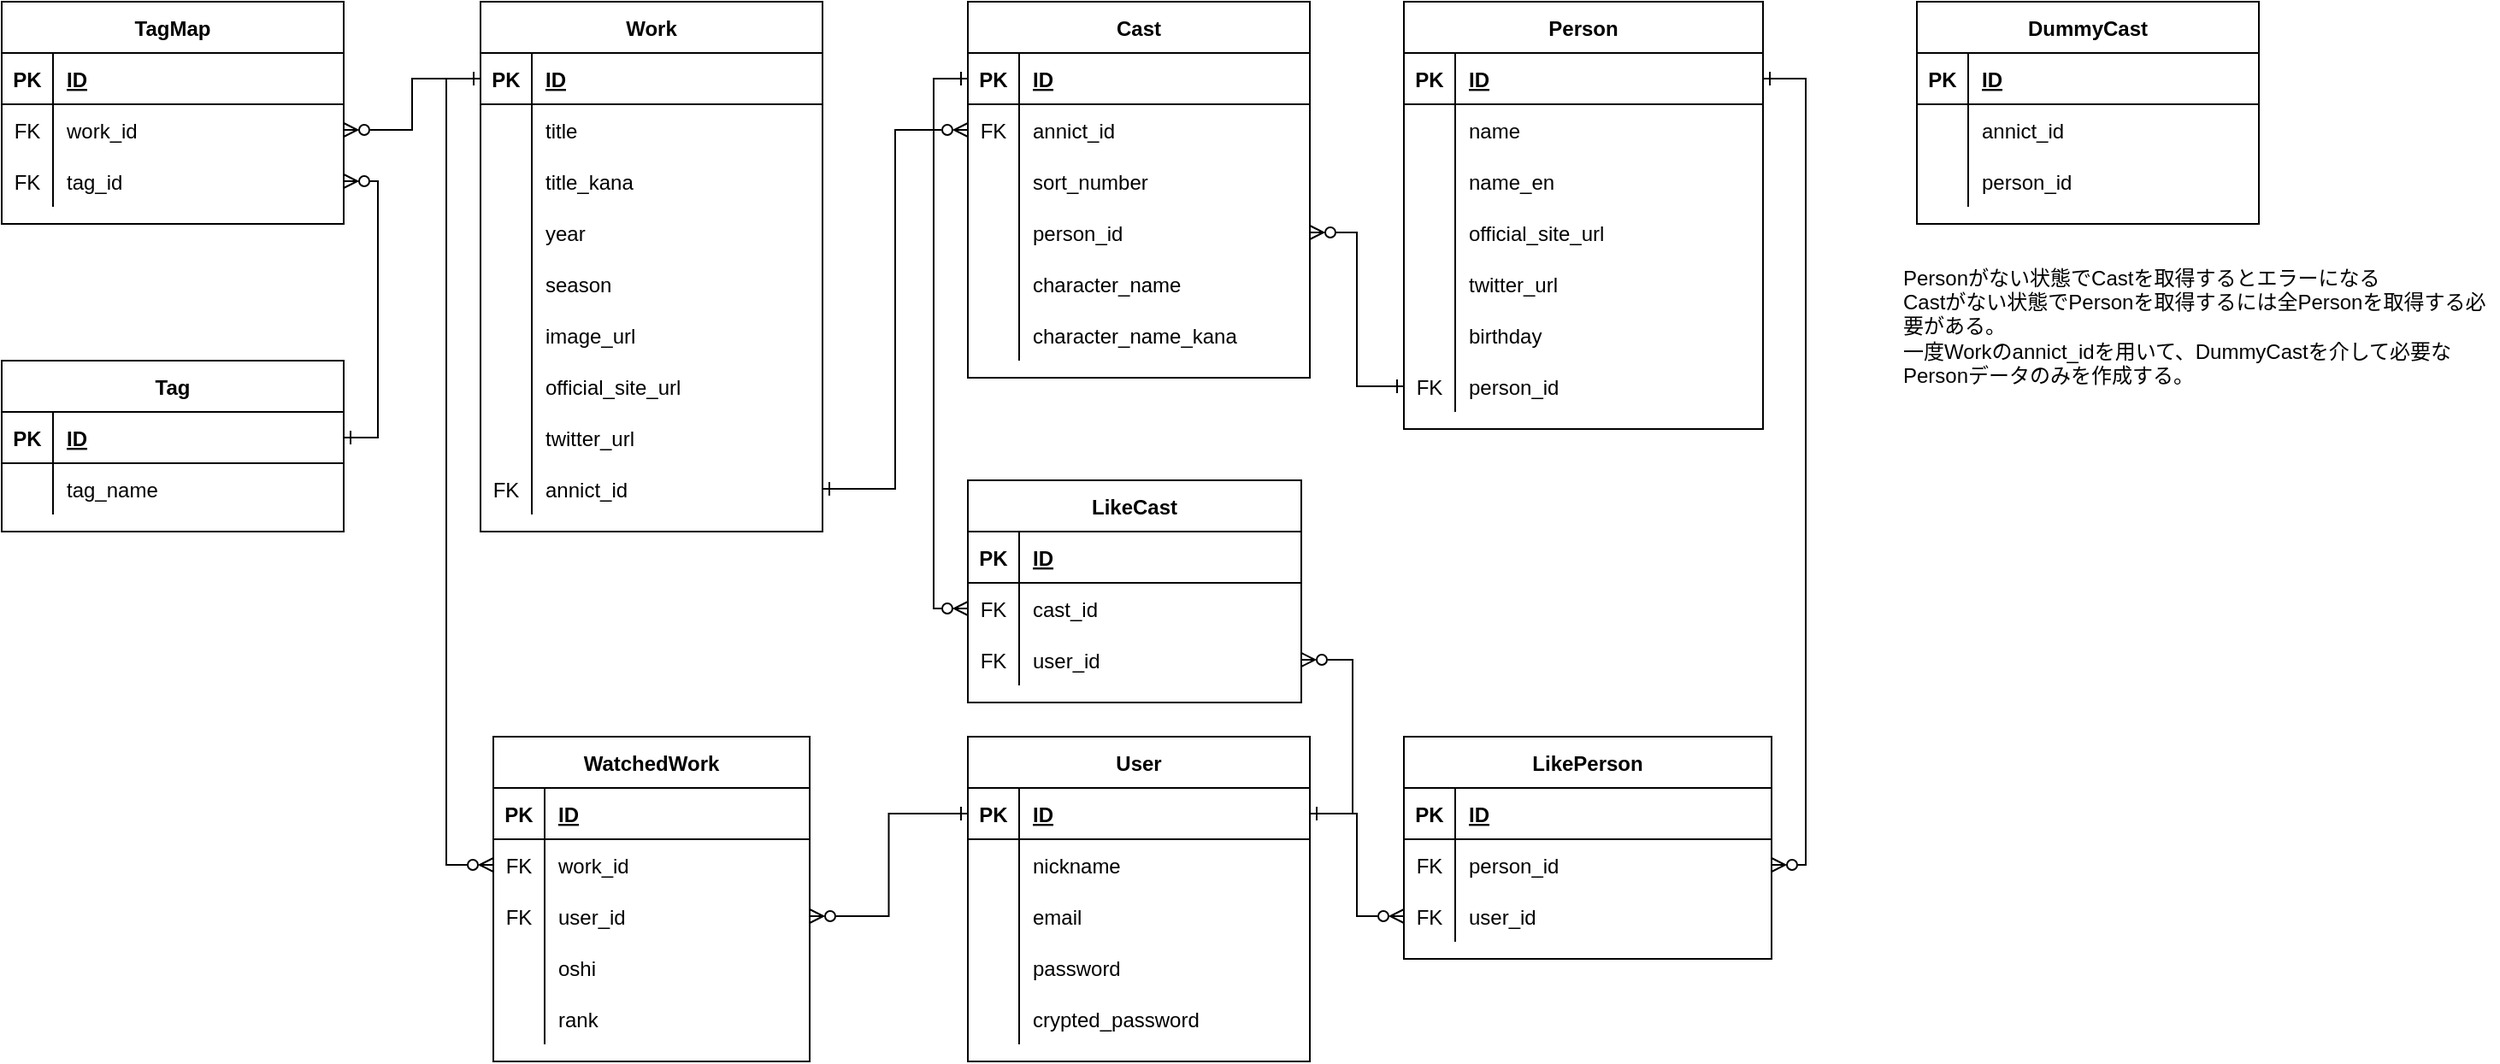 <mxfile version="23.1.2" type="github">
  <diagram id="R2lEEEUBdFMjLlhIrx00" name="Page-1">
    <mxGraphModel dx="2242" dy="655" grid="1" gridSize="10" guides="1" tooltips="1" connect="1" arrows="1" fold="1" page="1" pageScale="1" pageWidth="850" pageHeight="1100" math="0" shadow="0" extFonts="Permanent Marker^https://fonts.googleapis.com/css?family=Permanent+Marker">
      <root>
        <mxCell id="0" />
        <mxCell id="1" parent="0" />
        <mxCell id="C-vyLk0tnHw3VtMMgP7b-23" value="User" style="shape=table;startSize=30;container=1;collapsible=1;childLayout=tableLayout;fixedRows=1;rowLines=0;fontStyle=1;align=center;resizeLast=1;" parent="1" vertex="1">
          <mxGeometry x="325" y="470" width="200" height="190" as="geometry" />
        </mxCell>
        <mxCell id="C-vyLk0tnHw3VtMMgP7b-24" value="" style="shape=partialRectangle;collapsible=0;dropTarget=0;pointerEvents=0;fillColor=none;points=[[0,0.5],[1,0.5]];portConstraint=eastwest;top=0;left=0;right=0;bottom=1;" parent="C-vyLk0tnHw3VtMMgP7b-23" vertex="1">
          <mxGeometry y="30" width="200" height="30" as="geometry" />
        </mxCell>
        <mxCell id="C-vyLk0tnHw3VtMMgP7b-25" value="PK" style="shape=partialRectangle;overflow=hidden;connectable=0;fillColor=none;top=0;left=0;bottom=0;right=0;fontStyle=1;" parent="C-vyLk0tnHw3VtMMgP7b-24" vertex="1">
          <mxGeometry width="30" height="30" as="geometry">
            <mxRectangle width="30" height="30" as="alternateBounds" />
          </mxGeometry>
        </mxCell>
        <mxCell id="C-vyLk0tnHw3VtMMgP7b-26" value="ID" style="shape=partialRectangle;overflow=hidden;connectable=0;fillColor=none;top=0;left=0;bottom=0;right=0;align=left;spacingLeft=6;fontStyle=5;" parent="C-vyLk0tnHw3VtMMgP7b-24" vertex="1">
          <mxGeometry x="30" width="170" height="30" as="geometry">
            <mxRectangle width="170" height="30" as="alternateBounds" />
          </mxGeometry>
        </mxCell>
        <mxCell id="C-vyLk0tnHw3VtMMgP7b-27" value="" style="shape=partialRectangle;collapsible=0;dropTarget=0;pointerEvents=0;fillColor=none;points=[[0,0.5],[1,0.5]];portConstraint=eastwest;top=0;left=0;right=0;bottom=0;" parent="C-vyLk0tnHw3VtMMgP7b-23" vertex="1">
          <mxGeometry y="60" width="200" height="30" as="geometry" />
        </mxCell>
        <mxCell id="C-vyLk0tnHw3VtMMgP7b-28" value="" style="shape=partialRectangle;overflow=hidden;connectable=0;fillColor=none;top=0;left=0;bottom=0;right=0;" parent="C-vyLk0tnHw3VtMMgP7b-27" vertex="1">
          <mxGeometry width="30" height="30" as="geometry">
            <mxRectangle width="30" height="30" as="alternateBounds" />
          </mxGeometry>
        </mxCell>
        <mxCell id="C-vyLk0tnHw3VtMMgP7b-29" value="nickname" style="shape=partialRectangle;overflow=hidden;connectable=0;fillColor=none;top=0;left=0;bottom=0;right=0;align=left;spacingLeft=6;" parent="C-vyLk0tnHw3VtMMgP7b-27" vertex="1">
          <mxGeometry x="30" width="170" height="30" as="geometry">
            <mxRectangle width="170" height="30" as="alternateBounds" />
          </mxGeometry>
        </mxCell>
        <mxCell id="8fDWmsRJ0lK7_ujrBO3i-4" style="shape=partialRectangle;collapsible=0;dropTarget=0;pointerEvents=0;fillColor=none;points=[[0,0.5],[1,0.5]];portConstraint=eastwest;top=0;left=0;right=0;bottom=0;" parent="C-vyLk0tnHw3VtMMgP7b-23" vertex="1">
          <mxGeometry y="90" width="200" height="30" as="geometry" />
        </mxCell>
        <mxCell id="8fDWmsRJ0lK7_ujrBO3i-5" style="shape=partialRectangle;overflow=hidden;connectable=0;fillColor=none;top=0;left=0;bottom=0;right=0;" parent="8fDWmsRJ0lK7_ujrBO3i-4" vertex="1">
          <mxGeometry width="30" height="30" as="geometry">
            <mxRectangle width="30" height="30" as="alternateBounds" />
          </mxGeometry>
        </mxCell>
        <mxCell id="8fDWmsRJ0lK7_ujrBO3i-6" value="email" style="shape=partialRectangle;overflow=hidden;connectable=0;fillColor=none;top=0;left=0;bottom=0;right=0;align=left;spacingLeft=6;" parent="8fDWmsRJ0lK7_ujrBO3i-4" vertex="1">
          <mxGeometry x="30" width="170" height="30" as="geometry">
            <mxRectangle width="170" height="30" as="alternateBounds" />
          </mxGeometry>
        </mxCell>
        <mxCell id="8fDWmsRJ0lK7_ujrBO3i-1" style="shape=partialRectangle;collapsible=0;dropTarget=0;pointerEvents=0;fillColor=none;points=[[0,0.5],[1,0.5]];portConstraint=eastwest;top=0;left=0;right=0;bottom=0;" parent="C-vyLk0tnHw3VtMMgP7b-23" vertex="1">
          <mxGeometry y="120" width="200" height="30" as="geometry" />
        </mxCell>
        <mxCell id="8fDWmsRJ0lK7_ujrBO3i-2" style="shape=partialRectangle;overflow=hidden;connectable=0;fillColor=none;top=0;left=0;bottom=0;right=0;" parent="8fDWmsRJ0lK7_ujrBO3i-1" vertex="1">
          <mxGeometry width="30" height="30" as="geometry">
            <mxRectangle width="30" height="30" as="alternateBounds" />
          </mxGeometry>
        </mxCell>
        <mxCell id="8fDWmsRJ0lK7_ujrBO3i-3" value="password" style="shape=partialRectangle;overflow=hidden;connectable=0;fillColor=none;top=0;left=0;bottom=0;right=0;align=left;spacingLeft=6;" parent="8fDWmsRJ0lK7_ujrBO3i-1" vertex="1">
          <mxGeometry x="30" width="170" height="30" as="geometry">
            <mxRectangle width="170" height="30" as="alternateBounds" />
          </mxGeometry>
        </mxCell>
        <mxCell id="8fDWmsRJ0lK7_ujrBO3i-7" style="shape=partialRectangle;collapsible=0;dropTarget=0;pointerEvents=0;fillColor=none;points=[[0,0.5],[1,0.5]];portConstraint=eastwest;top=0;left=0;right=0;bottom=0;" parent="C-vyLk0tnHw3VtMMgP7b-23" vertex="1">
          <mxGeometry y="150" width="200" height="30" as="geometry" />
        </mxCell>
        <mxCell id="8fDWmsRJ0lK7_ujrBO3i-8" style="shape=partialRectangle;overflow=hidden;connectable=0;fillColor=none;top=0;left=0;bottom=0;right=0;" parent="8fDWmsRJ0lK7_ujrBO3i-7" vertex="1">
          <mxGeometry width="30" height="30" as="geometry">
            <mxRectangle width="30" height="30" as="alternateBounds" />
          </mxGeometry>
        </mxCell>
        <mxCell id="8fDWmsRJ0lK7_ujrBO3i-9" value="crypted_password" style="shape=partialRectangle;overflow=hidden;connectable=0;fillColor=none;top=0;left=0;bottom=0;right=0;align=left;spacingLeft=6;" parent="8fDWmsRJ0lK7_ujrBO3i-7" vertex="1">
          <mxGeometry x="30" width="170" height="30" as="geometry">
            <mxRectangle width="170" height="30" as="alternateBounds" />
          </mxGeometry>
        </mxCell>
        <mxCell id="8fDWmsRJ0lK7_ujrBO3i-10" value="Work" style="shape=table;startSize=30;container=1;collapsible=1;childLayout=tableLayout;fixedRows=1;rowLines=0;fontStyle=1;align=center;resizeLast=1;" parent="1" vertex="1">
          <mxGeometry x="40" y="40" width="200" height="310" as="geometry" />
        </mxCell>
        <mxCell id="8fDWmsRJ0lK7_ujrBO3i-11" value="" style="shape=partialRectangle;collapsible=0;dropTarget=0;pointerEvents=0;fillColor=none;points=[[0,0.5],[1,0.5]];portConstraint=eastwest;top=0;left=0;right=0;bottom=1;" parent="8fDWmsRJ0lK7_ujrBO3i-10" vertex="1">
          <mxGeometry y="30" width="200" height="30" as="geometry" />
        </mxCell>
        <mxCell id="8fDWmsRJ0lK7_ujrBO3i-12" value="PK" style="shape=partialRectangle;overflow=hidden;connectable=0;fillColor=none;top=0;left=0;bottom=0;right=0;fontStyle=1;" parent="8fDWmsRJ0lK7_ujrBO3i-11" vertex="1">
          <mxGeometry width="30" height="30" as="geometry">
            <mxRectangle width="30" height="30" as="alternateBounds" />
          </mxGeometry>
        </mxCell>
        <mxCell id="8fDWmsRJ0lK7_ujrBO3i-13" value="ID" style="shape=partialRectangle;overflow=hidden;connectable=0;fillColor=none;top=0;left=0;bottom=0;right=0;align=left;spacingLeft=6;fontStyle=5;" parent="8fDWmsRJ0lK7_ujrBO3i-11" vertex="1">
          <mxGeometry x="30" width="170" height="30" as="geometry">
            <mxRectangle width="170" height="30" as="alternateBounds" />
          </mxGeometry>
        </mxCell>
        <mxCell id="8fDWmsRJ0lK7_ujrBO3i-14" value="" style="shape=partialRectangle;collapsible=0;dropTarget=0;pointerEvents=0;fillColor=none;points=[[0,0.5],[1,0.5]];portConstraint=eastwest;top=0;left=0;right=0;bottom=0;" parent="8fDWmsRJ0lK7_ujrBO3i-10" vertex="1">
          <mxGeometry y="60" width="200" height="30" as="geometry" />
        </mxCell>
        <mxCell id="8fDWmsRJ0lK7_ujrBO3i-15" value="" style="shape=partialRectangle;overflow=hidden;connectable=0;fillColor=none;top=0;left=0;bottom=0;right=0;" parent="8fDWmsRJ0lK7_ujrBO3i-14" vertex="1">
          <mxGeometry width="30" height="30" as="geometry">
            <mxRectangle width="30" height="30" as="alternateBounds" />
          </mxGeometry>
        </mxCell>
        <mxCell id="8fDWmsRJ0lK7_ujrBO3i-16" value="title" style="shape=partialRectangle;overflow=hidden;connectable=0;fillColor=none;top=0;left=0;bottom=0;right=0;align=left;spacingLeft=6;" parent="8fDWmsRJ0lK7_ujrBO3i-14" vertex="1">
          <mxGeometry x="30" width="170" height="30" as="geometry">
            <mxRectangle width="170" height="30" as="alternateBounds" />
          </mxGeometry>
        </mxCell>
        <mxCell id="8fDWmsRJ0lK7_ujrBO3i-17" style="shape=partialRectangle;collapsible=0;dropTarget=0;pointerEvents=0;fillColor=none;points=[[0,0.5],[1,0.5]];portConstraint=eastwest;top=0;left=0;right=0;bottom=0;" parent="8fDWmsRJ0lK7_ujrBO3i-10" vertex="1">
          <mxGeometry y="90" width="200" height="30" as="geometry" />
        </mxCell>
        <mxCell id="8fDWmsRJ0lK7_ujrBO3i-18" style="shape=partialRectangle;overflow=hidden;connectable=0;fillColor=none;top=0;left=0;bottom=0;right=0;" parent="8fDWmsRJ0lK7_ujrBO3i-17" vertex="1">
          <mxGeometry width="30" height="30" as="geometry">
            <mxRectangle width="30" height="30" as="alternateBounds" />
          </mxGeometry>
        </mxCell>
        <mxCell id="8fDWmsRJ0lK7_ujrBO3i-19" value="title_kana" style="shape=partialRectangle;overflow=hidden;connectable=0;fillColor=none;top=0;left=0;bottom=0;right=0;align=left;spacingLeft=6;" parent="8fDWmsRJ0lK7_ujrBO3i-17" vertex="1">
          <mxGeometry x="30" width="170" height="30" as="geometry">
            <mxRectangle width="170" height="30" as="alternateBounds" />
          </mxGeometry>
        </mxCell>
        <mxCell id="8fDWmsRJ0lK7_ujrBO3i-20" style="shape=partialRectangle;collapsible=0;dropTarget=0;pointerEvents=0;fillColor=none;points=[[0,0.5],[1,0.5]];portConstraint=eastwest;top=0;left=0;right=0;bottom=0;" parent="8fDWmsRJ0lK7_ujrBO3i-10" vertex="1">
          <mxGeometry y="120" width="200" height="30" as="geometry" />
        </mxCell>
        <mxCell id="8fDWmsRJ0lK7_ujrBO3i-21" style="shape=partialRectangle;overflow=hidden;connectable=0;fillColor=none;top=0;left=0;bottom=0;right=0;" parent="8fDWmsRJ0lK7_ujrBO3i-20" vertex="1">
          <mxGeometry width="30" height="30" as="geometry">
            <mxRectangle width="30" height="30" as="alternateBounds" />
          </mxGeometry>
        </mxCell>
        <mxCell id="8fDWmsRJ0lK7_ujrBO3i-22" value="year" style="shape=partialRectangle;overflow=hidden;connectable=0;fillColor=none;top=0;left=0;bottom=0;right=0;align=left;spacingLeft=6;" parent="8fDWmsRJ0lK7_ujrBO3i-20" vertex="1">
          <mxGeometry x="30" width="170" height="30" as="geometry">
            <mxRectangle width="170" height="30" as="alternateBounds" />
          </mxGeometry>
        </mxCell>
        <mxCell id="8fDWmsRJ0lK7_ujrBO3i-23" style="shape=partialRectangle;collapsible=0;dropTarget=0;pointerEvents=0;fillColor=none;points=[[0,0.5],[1,0.5]];portConstraint=eastwest;top=0;left=0;right=0;bottom=0;" parent="8fDWmsRJ0lK7_ujrBO3i-10" vertex="1">
          <mxGeometry y="150" width="200" height="30" as="geometry" />
        </mxCell>
        <mxCell id="8fDWmsRJ0lK7_ujrBO3i-24" style="shape=partialRectangle;overflow=hidden;connectable=0;fillColor=none;top=0;left=0;bottom=0;right=0;" parent="8fDWmsRJ0lK7_ujrBO3i-23" vertex="1">
          <mxGeometry width="30" height="30" as="geometry">
            <mxRectangle width="30" height="30" as="alternateBounds" />
          </mxGeometry>
        </mxCell>
        <mxCell id="8fDWmsRJ0lK7_ujrBO3i-25" value="season" style="shape=partialRectangle;overflow=hidden;connectable=0;fillColor=none;top=0;left=0;bottom=0;right=0;align=left;spacingLeft=6;" parent="8fDWmsRJ0lK7_ujrBO3i-23" vertex="1">
          <mxGeometry x="30" width="170" height="30" as="geometry">
            <mxRectangle width="170" height="30" as="alternateBounds" />
          </mxGeometry>
        </mxCell>
        <mxCell id="8fDWmsRJ0lK7_ujrBO3i-32" style="shape=partialRectangle;collapsible=0;dropTarget=0;pointerEvents=0;fillColor=none;points=[[0,0.5],[1,0.5]];portConstraint=eastwest;top=0;left=0;right=0;bottom=0;" parent="8fDWmsRJ0lK7_ujrBO3i-10" vertex="1">
          <mxGeometry y="180" width="200" height="30" as="geometry" />
        </mxCell>
        <mxCell id="8fDWmsRJ0lK7_ujrBO3i-33" style="shape=partialRectangle;overflow=hidden;connectable=0;fillColor=none;top=0;left=0;bottom=0;right=0;" parent="8fDWmsRJ0lK7_ujrBO3i-32" vertex="1">
          <mxGeometry width="30" height="30" as="geometry">
            <mxRectangle width="30" height="30" as="alternateBounds" />
          </mxGeometry>
        </mxCell>
        <mxCell id="8fDWmsRJ0lK7_ujrBO3i-34" value="image_url" style="shape=partialRectangle;overflow=hidden;connectable=0;fillColor=none;top=0;left=0;bottom=0;right=0;align=left;spacingLeft=6;" parent="8fDWmsRJ0lK7_ujrBO3i-32" vertex="1">
          <mxGeometry x="30" width="170" height="30" as="geometry">
            <mxRectangle width="170" height="30" as="alternateBounds" />
          </mxGeometry>
        </mxCell>
        <mxCell id="8fDWmsRJ0lK7_ujrBO3i-29" style="shape=partialRectangle;collapsible=0;dropTarget=0;pointerEvents=0;fillColor=none;points=[[0,0.5],[1,0.5]];portConstraint=eastwest;top=0;left=0;right=0;bottom=0;" parent="8fDWmsRJ0lK7_ujrBO3i-10" vertex="1">
          <mxGeometry y="210" width="200" height="30" as="geometry" />
        </mxCell>
        <mxCell id="8fDWmsRJ0lK7_ujrBO3i-30" style="shape=partialRectangle;overflow=hidden;connectable=0;fillColor=none;top=0;left=0;bottom=0;right=0;" parent="8fDWmsRJ0lK7_ujrBO3i-29" vertex="1">
          <mxGeometry width="30" height="30" as="geometry">
            <mxRectangle width="30" height="30" as="alternateBounds" />
          </mxGeometry>
        </mxCell>
        <mxCell id="8fDWmsRJ0lK7_ujrBO3i-31" value="official_site_url" style="shape=partialRectangle;overflow=hidden;connectable=0;fillColor=none;top=0;left=0;bottom=0;right=0;align=left;spacingLeft=6;" parent="8fDWmsRJ0lK7_ujrBO3i-29" vertex="1">
          <mxGeometry x="30" width="170" height="30" as="geometry">
            <mxRectangle width="170" height="30" as="alternateBounds" />
          </mxGeometry>
        </mxCell>
        <mxCell id="8fDWmsRJ0lK7_ujrBO3i-41" style="shape=partialRectangle;collapsible=0;dropTarget=0;pointerEvents=0;fillColor=none;points=[[0,0.5],[1,0.5]];portConstraint=eastwest;top=0;left=0;right=0;bottom=0;" parent="8fDWmsRJ0lK7_ujrBO3i-10" vertex="1">
          <mxGeometry y="240" width="200" height="30" as="geometry" />
        </mxCell>
        <mxCell id="8fDWmsRJ0lK7_ujrBO3i-42" style="shape=partialRectangle;overflow=hidden;connectable=0;fillColor=none;top=0;left=0;bottom=0;right=0;" parent="8fDWmsRJ0lK7_ujrBO3i-41" vertex="1">
          <mxGeometry width="30" height="30" as="geometry">
            <mxRectangle width="30" height="30" as="alternateBounds" />
          </mxGeometry>
        </mxCell>
        <mxCell id="8fDWmsRJ0lK7_ujrBO3i-43" value="twitter_url" style="shape=partialRectangle;overflow=hidden;connectable=0;fillColor=none;top=0;left=0;bottom=0;right=0;align=left;spacingLeft=6;" parent="8fDWmsRJ0lK7_ujrBO3i-41" vertex="1">
          <mxGeometry x="30" width="170" height="30" as="geometry">
            <mxRectangle width="170" height="30" as="alternateBounds" />
          </mxGeometry>
        </mxCell>
        <mxCell id="8fDWmsRJ0lK7_ujrBO3i-38" style="shape=partialRectangle;collapsible=0;dropTarget=0;pointerEvents=0;fillColor=none;points=[[0,0.5],[1,0.5]];portConstraint=eastwest;top=0;left=0;right=0;bottom=0;" parent="8fDWmsRJ0lK7_ujrBO3i-10" vertex="1">
          <mxGeometry y="270" width="200" height="30" as="geometry" />
        </mxCell>
        <mxCell id="8fDWmsRJ0lK7_ujrBO3i-39" value="FK" style="shape=partialRectangle;overflow=hidden;connectable=0;fillColor=none;top=0;left=0;bottom=0;right=0;" parent="8fDWmsRJ0lK7_ujrBO3i-38" vertex="1">
          <mxGeometry width="30" height="30" as="geometry">
            <mxRectangle width="30" height="30" as="alternateBounds" />
          </mxGeometry>
        </mxCell>
        <mxCell id="8fDWmsRJ0lK7_ujrBO3i-40" value="annict_id" style="shape=partialRectangle;overflow=hidden;connectable=0;fillColor=none;top=0;left=0;bottom=0;right=0;align=left;spacingLeft=6;" parent="8fDWmsRJ0lK7_ujrBO3i-38" vertex="1">
          <mxGeometry x="30" width="170" height="30" as="geometry">
            <mxRectangle width="170" height="30" as="alternateBounds" />
          </mxGeometry>
        </mxCell>
        <mxCell id="8fDWmsRJ0lK7_ujrBO3i-44" value="Person" style="shape=table;startSize=30;container=1;collapsible=1;childLayout=tableLayout;fixedRows=1;rowLines=0;fontStyle=1;align=center;resizeLast=1;" parent="1" vertex="1">
          <mxGeometry x="580" y="40" width="210" height="250" as="geometry" />
        </mxCell>
        <mxCell id="8fDWmsRJ0lK7_ujrBO3i-45" value="" style="shape=partialRectangle;collapsible=0;dropTarget=0;pointerEvents=0;fillColor=none;points=[[0,0.5],[1,0.5]];portConstraint=eastwest;top=0;left=0;right=0;bottom=1;" parent="8fDWmsRJ0lK7_ujrBO3i-44" vertex="1">
          <mxGeometry y="30" width="210" height="30" as="geometry" />
        </mxCell>
        <mxCell id="8fDWmsRJ0lK7_ujrBO3i-46" value="PK" style="shape=partialRectangle;overflow=hidden;connectable=0;fillColor=none;top=0;left=0;bottom=0;right=0;fontStyle=1;" parent="8fDWmsRJ0lK7_ujrBO3i-45" vertex="1">
          <mxGeometry width="30" height="30" as="geometry">
            <mxRectangle width="30" height="30" as="alternateBounds" />
          </mxGeometry>
        </mxCell>
        <mxCell id="8fDWmsRJ0lK7_ujrBO3i-47" value="ID" style="shape=partialRectangle;overflow=hidden;connectable=0;fillColor=none;top=0;left=0;bottom=0;right=0;align=left;spacingLeft=6;fontStyle=5;" parent="8fDWmsRJ0lK7_ujrBO3i-45" vertex="1">
          <mxGeometry x="30" width="180" height="30" as="geometry">
            <mxRectangle width="180" height="30" as="alternateBounds" />
          </mxGeometry>
        </mxCell>
        <mxCell id="8fDWmsRJ0lK7_ujrBO3i-48" value="" style="shape=partialRectangle;collapsible=0;dropTarget=0;pointerEvents=0;fillColor=none;points=[[0,0.5],[1,0.5]];portConstraint=eastwest;top=0;left=0;right=0;bottom=0;" parent="8fDWmsRJ0lK7_ujrBO3i-44" vertex="1">
          <mxGeometry y="60" width="210" height="30" as="geometry" />
        </mxCell>
        <mxCell id="8fDWmsRJ0lK7_ujrBO3i-49" value="" style="shape=partialRectangle;overflow=hidden;connectable=0;fillColor=none;top=0;left=0;bottom=0;right=0;" parent="8fDWmsRJ0lK7_ujrBO3i-48" vertex="1">
          <mxGeometry width="30" height="30" as="geometry">
            <mxRectangle width="30" height="30" as="alternateBounds" />
          </mxGeometry>
        </mxCell>
        <mxCell id="8fDWmsRJ0lK7_ujrBO3i-50" value="name" style="shape=partialRectangle;overflow=hidden;connectable=0;fillColor=none;top=0;left=0;bottom=0;right=0;align=left;spacingLeft=6;" parent="8fDWmsRJ0lK7_ujrBO3i-48" vertex="1">
          <mxGeometry x="30" width="180" height="30" as="geometry">
            <mxRectangle width="180" height="30" as="alternateBounds" />
          </mxGeometry>
        </mxCell>
        <mxCell id="8fDWmsRJ0lK7_ujrBO3i-51" style="shape=partialRectangle;collapsible=0;dropTarget=0;pointerEvents=0;fillColor=none;points=[[0,0.5],[1,0.5]];portConstraint=eastwest;top=0;left=0;right=0;bottom=0;" parent="8fDWmsRJ0lK7_ujrBO3i-44" vertex="1">
          <mxGeometry y="90" width="210" height="30" as="geometry" />
        </mxCell>
        <mxCell id="8fDWmsRJ0lK7_ujrBO3i-52" style="shape=partialRectangle;overflow=hidden;connectable=0;fillColor=none;top=0;left=0;bottom=0;right=0;" parent="8fDWmsRJ0lK7_ujrBO3i-51" vertex="1">
          <mxGeometry width="30" height="30" as="geometry">
            <mxRectangle width="30" height="30" as="alternateBounds" />
          </mxGeometry>
        </mxCell>
        <mxCell id="8fDWmsRJ0lK7_ujrBO3i-53" value="name_en" style="shape=partialRectangle;overflow=hidden;connectable=0;fillColor=none;top=0;left=0;bottom=0;right=0;align=left;spacingLeft=6;" parent="8fDWmsRJ0lK7_ujrBO3i-51" vertex="1">
          <mxGeometry x="30" width="180" height="30" as="geometry">
            <mxRectangle width="180" height="30" as="alternateBounds" />
          </mxGeometry>
        </mxCell>
        <mxCell id="8fDWmsRJ0lK7_ujrBO3i-54" style="shape=partialRectangle;collapsible=0;dropTarget=0;pointerEvents=0;fillColor=none;points=[[0,0.5],[1,0.5]];portConstraint=eastwest;top=0;left=0;right=0;bottom=0;" parent="8fDWmsRJ0lK7_ujrBO3i-44" vertex="1">
          <mxGeometry y="120" width="210" height="30" as="geometry" />
        </mxCell>
        <mxCell id="8fDWmsRJ0lK7_ujrBO3i-55" style="shape=partialRectangle;overflow=hidden;connectable=0;fillColor=none;top=0;left=0;bottom=0;right=0;" parent="8fDWmsRJ0lK7_ujrBO3i-54" vertex="1">
          <mxGeometry width="30" height="30" as="geometry">
            <mxRectangle width="30" height="30" as="alternateBounds" />
          </mxGeometry>
        </mxCell>
        <mxCell id="8fDWmsRJ0lK7_ujrBO3i-56" value="official_site_url" style="shape=partialRectangle;overflow=hidden;connectable=0;fillColor=none;top=0;left=0;bottom=0;right=0;align=left;spacingLeft=6;" parent="8fDWmsRJ0lK7_ujrBO3i-54" vertex="1">
          <mxGeometry x="30" width="180" height="30" as="geometry">
            <mxRectangle width="180" height="30" as="alternateBounds" />
          </mxGeometry>
        </mxCell>
        <mxCell id="8fDWmsRJ0lK7_ujrBO3i-57" style="shape=partialRectangle;collapsible=0;dropTarget=0;pointerEvents=0;fillColor=none;points=[[0,0.5],[1,0.5]];portConstraint=eastwest;top=0;left=0;right=0;bottom=0;" parent="8fDWmsRJ0lK7_ujrBO3i-44" vertex="1">
          <mxGeometry y="150" width="210" height="30" as="geometry" />
        </mxCell>
        <mxCell id="8fDWmsRJ0lK7_ujrBO3i-58" style="shape=partialRectangle;overflow=hidden;connectable=0;fillColor=none;top=0;left=0;bottom=0;right=0;" parent="8fDWmsRJ0lK7_ujrBO3i-57" vertex="1">
          <mxGeometry width="30" height="30" as="geometry">
            <mxRectangle width="30" height="30" as="alternateBounds" />
          </mxGeometry>
        </mxCell>
        <mxCell id="8fDWmsRJ0lK7_ujrBO3i-59" value="twitter_url" style="shape=partialRectangle;overflow=hidden;connectable=0;fillColor=none;top=0;left=0;bottom=0;right=0;align=left;spacingLeft=6;" parent="8fDWmsRJ0lK7_ujrBO3i-57" vertex="1">
          <mxGeometry x="30" width="180" height="30" as="geometry">
            <mxRectangle width="180" height="30" as="alternateBounds" />
          </mxGeometry>
        </mxCell>
        <mxCell id="8fDWmsRJ0lK7_ujrBO3i-60" style="shape=partialRectangle;collapsible=0;dropTarget=0;pointerEvents=0;fillColor=none;points=[[0,0.5],[1,0.5]];portConstraint=eastwest;top=0;left=0;right=0;bottom=0;" parent="8fDWmsRJ0lK7_ujrBO3i-44" vertex="1">
          <mxGeometry y="180" width="210" height="30" as="geometry" />
        </mxCell>
        <mxCell id="8fDWmsRJ0lK7_ujrBO3i-61" style="shape=partialRectangle;overflow=hidden;connectable=0;fillColor=none;top=0;left=0;bottom=0;right=0;" parent="8fDWmsRJ0lK7_ujrBO3i-60" vertex="1">
          <mxGeometry width="30" height="30" as="geometry">
            <mxRectangle width="30" height="30" as="alternateBounds" />
          </mxGeometry>
        </mxCell>
        <mxCell id="8fDWmsRJ0lK7_ujrBO3i-62" value="birthday" style="shape=partialRectangle;overflow=hidden;connectable=0;fillColor=none;top=0;left=0;bottom=0;right=0;align=left;spacingLeft=6;" parent="8fDWmsRJ0lK7_ujrBO3i-60" vertex="1">
          <mxGeometry x="30" width="180" height="30" as="geometry">
            <mxRectangle width="180" height="30" as="alternateBounds" />
          </mxGeometry>
        </mxCell>
        <mxCell id="8fDWmsRJ0lK7_ujrBO3i-63" style="shape=partialRectangle;collapsible=0;dropTarget=0;pointerEvents=0;fillColor=none;points=[[0,0.5],[1,0.5]];portConstraint=eastwest;top=0;left=0;right=0;bottom=0;" parent="8fDWmsRJ0lK7_ujrBO3i-44" vertex="1">
          <mxGeometry y="210" width="210" height="30" as="geometry" />
        </mxCell>
        <mxCell id="8fDWmsRJ0lK7_ujrBO3i-64" value="FK" style="shape=partialRectangle;overflow=hidden;connectable=0;fillColor=none;top=0;left=0;bottom=0;right=0;" parent="8fDWmsRJ0lK7_ujrBO3i-63" vertex="1">
          <mxGeometry width="30" height="30" as="geometry">
            <mxRectangle width="30" height="30" as="alternateBounds" />
          </mxGeometry>
        </mxCell>
        <mxCell id="8fDWmsRJ0lK7_ujrBO3i-65" value="person_id" style="shape=partialRectangle;overflow=hidden;connectable=0;fillColor=none;top=0;left=0;bottom=0;right=0;align=left;spacingLeft=6;" parent="8fDWmsRJ0lK7_ujrBO3i-63" vertex="1">
          <mxGeometry x="30" width="180" height="30" as="geometry">
            <mxRectangle width="180" height="30" as="alternateBounds" />
          </mxGeometry>
        </mxCell>
        <mxCell id="8fDWmsRJ0lK7_ujrBO3i-72" value="Cast" style="shape=table;startSize=30;container=1;collapsible=1;childLayout=tableLayout;fixedRows=1;rowLines=0;fontStyle=1;align=center;resizeLast=1;" parent="1" vertex="1">
          <mxGeometry x="325" y="40" width="200" height="220" as="geometry" />
        </mxCell>
        <mxCell id="8fDWmsRJ0lK7_ujrBO3i-73" value="" style="shape=partialRectangle;collapsible=0;dropTarget=0;pointerEvents=0;fillColor=none;points=[[0,0.5],[1,0.5]];portConstraint=eastwest;top=0;left=0;right=0;bottom=1;" parent="8fDWmsRJ0lK7_ujrBO3i-72" vertex="1">
          <mxGeometry y="30" width="200" height="30" as="geometry" />
        </mxCell>
        <mxCell id="8fDWmsRJ0lK7_ujrBO3i-74" value="PK" style="shape=partialRectangle;overflow=hidden;connectable=0;fillColor=none;top=0;left=0;bottom=0;right=0;fontStyle=1;" parent="8fDWmsRJ0lK7_ujrBO3i-73" vertex="1">
          <mxGeometry width="30" height="30" as="geometry">
            <mxRectangle width="30" height="30" as="alternateBounds" />
          </mxGeometry>
        </mxCell>
        <mxCell id="8fDWmsRJ0lK7_ujrBO3i-75" value="ID" style="shape=partialRectangle;overflow=hidden;connectable=0;fillColor=none;top=0;left=0;bottom=0;right=0;align=left;spacingLeft=6;fontStyle=5;" parent="8fDWmsRJ0lK7_ujrBO3i-73" vertex="1">
          <mxGeometry x="30" width="170" height="30" as="geometry">
            <mxRectangle width="170" height="30" as="alternateBounds" />
          </mxGeometry>
        </mxCell>
        <mxCell id="8fDWmsRJ0lK7_ujrBO3i-76" value="" style="shape=partialRectangle;collapsible=0;dropTarget=0;pointerEvents=0;fillColor=none;points=[[0,0.5],[1,0.5]];portConstraint=eastwest;top=0;left=0;right=0;bottom=0;" parent="8fDWmsRJ0lK7_ujrBO3i-72" vertex="1">
          <mxGeometry y="60" width="200" height="30" as="geometry" />
        </mxCell>
        <mxCell id="8fDWmsRJ0lK7_ujrBO3i-77" value="FK" style="shape=partialRectangle;overflow=hidden;connectable=0;fillColor=none;top=0;left=0;bottom=0;right=0;" parent="8fDWmsRJ0lK7_ujrBO3i-76" vertex="1">
          <mxGeometry width="30" height="30" as="geometry">
            <mxRectangle width="30" height="30" as="alternateBounds" />
          </mxGeometry>
        </mxCell>
        <mxCell id="8fDWmsRJ0lK7_ujrBO3i-78" value="annict_id" style="shape=partialRectangle;overflow=hidden;connectable=0;fillColor=none;top=0;left=0;bottom=0;right=0;align=left;spacingLeft=6;" parent="8fDWmsRJ0lK7_ujrBO3i-76" vertex="1">
          <mxGeometry x="30" width="170" height="30" as="geometry">
            <mxRectangle width="170" height="30" as="alternateBounds" />
          </mxGeometry>
        </mxCell>
        <mxCell id="8fDWmsRJ0lK7_ujrBO3i-82" style="shape=partialRectangle;collapsible=0;dropTarget=0;pointerEvents=0;fillColor=none;points=[[0,0.5],[1,0.5]];portConstraint=eastwest;top=0;left=0;right=0;bottom=0;" parent="8fDWmsRJ0lK7_ujrBO3i-72" vertex="1">
          <mxGeometry y="90" width="200" height="30" as="geometry" />
        </mxCell>
        <mxCell id="8fDWmsRJ0lK7_ujrBO3i-83" style="shape=partialRectangle;overflow=hidden;connectable=0;fillColor=none;top=0;left=0;bottom=0;right=0;" parent="8fDWmsRJ0lK7_ujrBO3i-82" vertex="1">
          <mxGeometry width="30" height="30" as="geometry">
            <mxRectangle width="30" height="30" as="alternateBounds" />
          </mxGeometry>
        </mxCell>
        <mxCell id="8fDWmsRJ0lK7_ujrBO3i-84" value="sort_number" style="shape=partialRectangle;overflow=hidden;connectable=0;fillColor=none;top=0;left=0;bottom=0;right=0;align=left;spacingLeft=6;" parent="8fDWmsRJ0lK7_ujrBO3i-82" vertex="1">
          <mxGeometry x="30" width="170" height="30" as="geometry">
            <mxRectangle width="170" height="30" as="alternateBounds" />
          </mxGeometry>
        </mxCell>
        <mxCell id="8fDWmsRJ0lK7_ujrBO3i-85" style="shape=partialRectangle;collapsible=0;dropTarget=0;pointerEvents=0;fillColor=none;points=[[0,0.5],[1,0.5]];portConstraint=eastwest;top=0;left=0;right=0;bottom=0;" parent="8fDWmsRJ0lK7_ujrBO3i-72" vertex="1">
          <mxGeometry y="120" width="200" height="30" as="geometry" />
        </mxCell>
        <mxCell id="8fDWmsRJ0lK7_ujrBO3i-86" style="shape=partialRectangle;overflow=hidden;connectable=0;fillColor=none;top=0;left=0;bottom=0;right=0;" parent="8fDWmsRJ0lK7_ujrBO3i-85" vertex="1">
          <mxGeometry width="30" height="30" as="geometry">
            <mxRectangle width="30" height="30" as="alternateBounds" />
          </mxGeometry>
        </mxCell>
        <mxCell id="8fDWmsRJ0lK7_ujrBO3i-87" value="person_id" style="shape=partialRectangle;overflow=hidden;connectable=0;fillColor=none;top=0;left=0;bottom=0;right=0;align=left;spacingLeft=6;" parent="8fDWmsRJ0lK7_ujrBO3i-85" vertex="1">
          <mxGeometry x="30" width="170" height="30" as="geometry">
            <mxRectangle width="170" height="30" as="alternateBounds" />
          </mxGeometry>
        </mxCell>
        <mxCell id="8fDWmsRJ0lK7_ujrBO3i-88" style="shape=partialRectangle;collapsible=0;dropTarget=0;pointerEvents=0;fillColor=none;points=[[0,0.5],[1,0.5]];portConstraint=eastwest;top=0;left=0;right=0;bottom=0;" parent="8fDWmsRJ0lK7_ujrBO3i-72" vertex="1">
          <mxGeometry y="150" width="200" height="30" as="geometry" />
        </mxCell>
        <mxCell id="8fDWmsRJ0lK7_ujrBO3i-89" style="shape=partialRectangle;overflow=hidden;connectable=0;fillColor=none;top=0;left=0;bottom=0;right=0;" parent="8fDWmsRJ0lK7_ujrBO3i-88" vertex="1">
          <mxGeometry width="30" height="30" as="geometry">
            <mxRectangle width="30" height="30" as="alternateBounds" />
          </mxGeometry>
        </mxCell>
        <mxCell id="8fDWmsRJ0lK7_ujrBO3i-90" value="character_name" style="shape=partialRectangle;overflow=hidden;connectable=0;fillColor=none;top=0;left=0;bottom=0;right=0;align=left;spacingLeft=6;" parent="8fDWmsRJ0lK7_ujrBO3i-88" vertex="1">
          <mxGeometry x="30" width="170" height="30" as="geometry">
            <mxRectangle width="170" height="30" as="alternateBounds" />
          </mxGeometry>
        </mxCell>
        <mxCell id="8fDWmsRJ0lK7_ujrBO3i-91" style="shape=partialRectangle;collapsible=0;dropTarget=0;pointerEvents=0;fillColor=none;points=[[0,0.5],[1,0.5]];portConstraint=eastwest;top=0;left=0;right=0;bottom=0;" parent="8fDWmsRJ0lK7_ujrBO3i-72" vertex="1">
          <mxGeometry y="180" width="200" height="30" as="geometry" />
        </mxCell>
        <mxCell id="8fDWmsRJ0lK7_ujrBO3i-92" style="shape=partialRectangle;overflow=hidden;connectable=0;fillColor=none;top=0;left=0;bottom=0;right=0;" parent="8fDWmsRJ0lK7_ujrBO3i-91" vertex="1">
          <mxGeometry width="30" height="30" as="geometry">
            <mxRectangle width="30" height="30" as="alternateBounds" />
          </mxGeometry>
        </mxCell>
        <mxCell id="8fDWmsRJ0lK7_ujrBO3i-93" value="character_name_kana" style="shape=partialRectangle;overflow=hidden;connectable=0;fillColor=none;top=0;left=0;bottom=0;right=0;align=left;spacingLeft=6;" parent="8fDWmsRJ0lK7_ujrBO3i-91" vertex="1">
          <mxGeometry x="30" width="170" height="30" as="geometry">
            <mxRectangle width="170" height="30" as="alternateBounds" />
          </mxGeometry>
        </mxCell>
        <mxCell id="8fDWmsRJ0lK7_ujrBO3i-100" style="edgeStyle=orthogonalEdgeStyle;rounded=0;orthogonalLoop=1;jettySize=auto;html=1;exitX=1;exitY=0.5;exitDx=0;exitDy=0;endArrow=ERzeroToMany;endFill=0;startArrow=ERone;startFill=0;" parent="1" source="8fDWmsRJ0lK7_ujrBO3i-38" target="8fDWmsRJ0lK7_ujrBO3i-76" edge="1">
          <mxGeometry relative="1" as="geometry" />
        </mxCell>
        <mxCell id="8fDWmsRJ0lK7_ujrBO3i-101" style="edgeStyle=orthogonalEdgeStyle;rounded=0;orthogonalLoop=1;jettySize=auto;html=1;exitX=1;exitY=0.5;exitDx=0;exitDy=0;entryX=0;entryY=0.5;entryDx=0;entryDy=0;startArrow=ERzeroToMany;startFill=0;endArrow=ERone;endFill=0;" parent="1" source="8fDWmsRJ0lK7_ujrBO3i-85" target="8fDWmsRJ0lK7_ujrBO3i-63" edge="1">
          <mxGeometry relative="1" as="geometry" />
        </mxCell>
        <mxCell id="8fDWmsRJ0lK7_ujrBO3i-102" value="WatchedWork" style="shape=table;startSize=30;container=1;collapsible=1;childLayout=tableLayout;fixedRows=1;rowLines=0;fontStyle=1;align=center;resizeLast=1;" parent="1" vertex="1">
          <mxGeometry x="47.5" y="470" width="185" height="190" as="geometry" />
        </mxCell>
        <mxCell id="8fDWmsRJ0lK7_ujrBO3i-103" value="" style="shape=partialRectangle;collapsible=0;dropTarget=0;pointerEvents=0;fillColor=none;points=[[0,0.5],[1,0.5]];portConstraint=eastwest;top=0;left=0;right=0;bottom=1;" parent="8fDWmsRJ0lK7_ujrBO3i-102" vertex="1">
          <mxGeometry y="30" width="185" height="30" as="geometry" />
        </mxCell>
        <mxCell id="8fDWmsRJ0lK7_ujrBO3i-104" value="PK" style="shape=partialRectangle;overflow=hidden;connectable=0;fillColor=none;top=0;left=0;bottom=0;right=0;fontStyle=1;" parent="8fDWmsRJ0lK7_ujrBO3i-103" vertex="1">
          <mxGeometry width="30" height="30" as="geometry">
            <mxRectangle width="30" height="30" as="alternateBounds" />
          </mxGeometry>
        </mxCell>
        <mxCell id="8fDWmsRJ0lK7_ujrBO3i-105" value="ID" style="shape=partialRectangle;overflow=hidden;connectable=0;fillColor=none;top=0;left=0;bottom=0;right=0;align=left;spacingLeft=6;fontStyle=5;" parent="8fDWmsRJ0lK7_ujrBO3i-103" vertex="1">
          <mxGeometry x="30" width="155" height="30" as="geometry">
            <mxRectangle width="155" height="30" as="alternateBounds" />
          </mxGeometry>
        </mxCell>
        <mxCell id="8fDWmsRJ0lK7_ujrBO3i-106" value="" style="shape=partialRectangle;collapsible=0;dropTarget=0;pointerEvents=0;fillColor=none;points=[[0,0.5],[1,0.5]];portConstraint=eastwest;top=0;left=0;right=0;bottom=0;" parent="8fDWmsRJ0lK7_ujrBO3i-102" vertex="1">
          <mxGeometry y="60" width="185" height="30" as="geometry" />
        </mxCell>
        <mxCell id="8fDWmsRJ0lK7_ujrBO3i-107" value="FK" style="shape=partialRectangle;overflow=hidden;connectable=0;fillColor=none;top=0;left=0;bottom=0;right=0;" parent="8fDWmsRJ0lK7_ujrBO3i-106" vertex="1">
          <mxGeometry width="30" height="30" as="geometry">
            <mxRectangle width="30" height="30" as="alternateBounds" />
          </mxGeometry>
        </mxCell>
        <mxCell id="8fDWmsRJ0lK7_ujrBO3i-108" value="work_id" style="shape=partialRectangle;overflow=hidden;connectable=0;fillColor=none;top=0;left=0;bottom=0;right=0;align=left;spacingLeft=6;" parent="8fDWmsRJ0lK7_ujrBO3i-106" vertex="1">
          <mxGeometry x="30" width="155" height="30" as="geometry">
            <mxRectangle width="155" height="30" as="alternateBounds" />
          </mxGeometry>
        </mxCell>
        <mxCell id="8fDWmsRJ0lK7_ujrBO3i-109" style="shape=partialRectangle;collapsible=0;dropTarget=0;pointerEvents=0;fillColor=none;points=[[0,0.5],[1,0.5]];portConstraint=eastwest;top=0;left=0;right=0;bottom=0;" parent="8fDWmsRJ0lK7_ujrBO3i-102" vertex="1">
          <mxGeometry y="90" width="185" height="30" as="geometry" />
        </mxCell>
        <mxCell id="8fDWmsRJ0lK7_ujrBO3i-110" value="FK" style="shape=partialRectangle;overflow=hidden;connectable=0;fillColor=none;top=0;left=0;bottom=0;right=0;" parent="8fDWmsRJ0lK7_ujrBO3i-109" vertex="1">
          <mxGeometry width="30" height="30" as="geometry">
            <mxRectangle width="30" height="30" as="alternateBounds" />
          </mxGeometry>
        </mxCell>
        <mxCell id="8fDWmsRJ0lK7_ujrBO3i-111" value="user_id" style="shape=partialRectangle;overflow=hidden;connectable=0;fillColor=none;top=0;left=0;bottom=0;right=0;align=left;spacingLeft=6;" parent="8fDWmsRJ0lK7_ujrBO3i-109" vertex="1">
          <mxGeometry x="30" width="155" height="30" as="geometry">
            <mxRectangle width="155" height="30" as="alternateBounds" />
          </mxGeometry>
        </mxCell>
        <mxCell id="6A9qP6mkZAcsJvl7FKc--44" style="shape=partialRectangle;collapsible=0;dropTarget=0;pointerEvents=0;fillColor=none;points=[[0,0.5],[1,0.5]];portConstraint=eastwest;top=0;left=0;right=0;bottom=0;" vertex="1" parent="8fDWmsRJ0lK7_ujrBO3i-102">
          <mxGeometry y="120" width="185" height="30" as="geometry" />
        </mxCell>
        <mxCell id="6A9qP6mkZAcsJvl7FKc--45" style="shape=partialRectangle;overflow=hidden;connectable=0;fillColor=none;top=0;left=0;bottom=0;right=0;" vertex="1" parent="6A9qP6mkZAcsJvl7FKc--44">
          <mxGeometry width="30" height="30" as="geometry">
            <mxRectangle width="30" height="30" as="alternateBounds" />
          </mxGeometry>
        </mxCell>
        <mxCell id="6A9qP6mkZAcsJvl7FKc--46" value="oshi" style="shape=partialRectangle;overflow=hidden;connectable=0;fillColor=none;top=0;left=0;bottom=0;right=0;align=left;spacingLeft=6;" vertex="1" parent="6A9qP6mkZAcsJvl7FKc--44">
          <mxGeometry x="30" width="155" height="30" as="geometry">
            <mxRectangle width="155" height="30" as="alternateBounds" />
          </mxGeometry>
        </mxCell>
        <mxCell id="6A9qP6mkZAcsJvl7FKc--60" style="shape=partialRectangle;collapsible=0;dropTarget=0;pointerEvents=0;fillColor=none;points=[[0,0.5],[1,0.5]];portConstraint=eastwest;top=0;left=0;right=0;bottom=0;" vertex="1" parent="8fDWmsRJ0lK7_ujrBO3i-102">
          <mxGeometry y="150" width="185" height="30" as="geometry" />
        </mxCell>
        <mxCell id="6A9qP6mkZAcsJvl7FKc--61" style="shape=partialRectangle;overflow=hidden;connectable=0;fillColor=none;top=0;left=0;bottom=0;right=0;" vertex="1" parent="6A9qP6mkZAcsJvl7FKc--60">
          <mxGeometry width="30" height="30" as="geometry">
            <mxRectangle width="30" height="30" as="alternateBounds" />
          </mxGeometry>
        </mxCell>
        <mxCell id="6A9qP6mkZAcsJvl7FKc--62" value="rank" style="shape=partialRectangle;overflow=hidden;connectable=0;fillColor=none;top=0;left=0;bottom=0;right=0;align=left;spacingLeft=6;" vertex="1" parent="6A9qP6mkZAcsJvl7FKc--60">
          <mxGeometry x="30" width="155" height="30" as="geometry">
            <mxRectangle width="155" height="30" as="alternateBounds" />
          </mxGeometry>
        </mxCell>
        <mxCell id="8fDWmsRJ0lK7_ujrBO3i-119" style="edgeStyle=orthogonalEdgeStyle;rounded=0;orthogonalLoop=1;jettySize=auto;html=1;exitX=0;exitY=0.5;exitDx=0;exitDy=0;entryX=0;entryY=0.5;entryDx=0;entryDy=0;endArrow=ERone;endFill=0;startArrow=ERzeroToMany;startFill=0;" parent="1" source="8fDWmsRJ0lK7_ujrBO3i-106" target="8fDWmsRJ0lK7_ujrBO3i-11" edge="1">
          <mxGeometry relative="1" as="geometry" />
        </mxCell>
        <mxCell id="8fDWmsRJ0lK7_ujrBO3i-121" style="edgeStyle=orthogonalEdgeStyle;rounded=0;orthogonalLoop=1;jettySize=auto;html=1;exitX=1;exitY=0.5;exitDx=0;exitDy=0;entryX=0;entryY=0.5;entryDx=0;entryDy=0;startArrow=ERzeroToMany;startFill=0;endArrow=ERone;endFill=0;" parent="1" source="8fDWmsRJ0lK7_ujrBO3i-109" target="C-vyLk0tnHw3VtMMgP7b-24" edge="1">
          <mxGeometry relative="1" as="geometry" />
        </mxCell>
        <mxCell id="8fDWmsRJ0lK7_ujrBO3i-122" value="LikePerson" style="shape=table;startSize=30;container=1;collapsible=1;childLayout=tableLayout;fixedRows=1;rowLines=0;fontStyle=1;align=center;resizeLast=1;" parent="1" vertex="1">
          <mxGeometry x="580" y="470" width="215" height="130" as="geometry" />
        </mxCell>
        <mxCell id="8fDWmsRJ0lK7_ujrBO3i-123" value="" style="shape=partialRectangle;collapsible=0;dropTarget=0;pointerEvents=0;fillColor=none;points=[[0,0.5],[1,0.5]];portConstraint=eastwest;top=0;left=0;right=0;bottom=1;" parent="8fDWmsRJ0lK7_ujrBO3i-122" vertex="1">
          <mxGeometry y="30" width="215" height="30" as="geometry" />
        </mxCell>
        <mxCell id="8fDWmsRJ0lK7_ujrBO3i-124" value="PK" style="shape=partialRectangle;overflow=hidden;connectable=0;fillColor=none;top=0;left=0;bottom=0;right=0;fontStyle=1;" parent="8fDWmsRJ0lK7_ujrBO3i-123" vertex="1">
          <mxGeometry width="30" height="30" as="geometry">
            <mxRectangle width="30" height="30" as="alternateBounds" />
          </mxGeometry>
        </mxCell>
        <mxCell id="8fDWmsRJ0lK7_ujrBO3i-125" value="ID" style="shape=partialRectangle;overflow=hidden;connectable=0;fillColor=none;top=0;left=0;bottom=0;right=0;align=left;spacingLeft=6;fontStyle=5;" parent="8fDWmsRJ0lK7_ujrBO3i-123" vertex="1">
          <mxGeometry x="30" width="185" height="30" as="geometry">
            <mxRectangle width="185" height="30" as="alternateBounds" />
          </mxGeometry>
        </mxCell>
        <mxCell id="8fDWmsRJ0lK7_ujrBO3i-126" value="" style="shape=partialRectangle;collapsible=0;dropTarget=0;pointerEvents=0;fillColor=none;points=[[0,0.5],[1,0.5]];portConstraint=eastwest;top=0;left=0;right=0;bottom=0;" parent="8fDWmsRJ0lK7_ujrBO3i-122" vertex="1">
          <mxGeometry y="60" width="215" height="30" as="geometry" />
        </mxCell>
        <mxCell id="8fDWmsRJ0lK7_ujrBO3i-127" value="FK" style="shape=partialRectangle;overflow=hidden;connectable=0;fillColor=none;top=0;left=0;bottom=0;right=0;" parent="8fDWmsRJ0lK7_ujrBO3i-126" vertex="1">
          <mxGeometry width="30" height="30" as="geometry">
            <mxRectangle width="30" height="30" as="alternateBounds" />
          </mxGeometry>
        </mxCell>
        <mxCell id="8fDWmsRJ0lK7_ujrBO3i-128" value="person_id" style="shape=partialRectangle;overflow=hidden;connectable=0;fillColor=none;top=0;left=0;bottom=0;right=0;align=left;spacingLeft=6;" parent="8fDWmsRJ0lK7_ujrBO3i-126" vertex="1">
          <mxGeometry x="30" width="185" height="30" as="geometry">
            <mxRectangle width="185" height="30" as="alternateBounds" />
          </mxGeometry>
        </mxCell>
        <mxCell id="8fDWmsRJ0lK7_ujrBO3i-129" style="shape=partialRectangle;collapsible=0;dropTarget=0;pointerEvents=0;fillColor=none;points=[[0,0.5],[1,0.5]];portConstraint=eastwest;top=0;left=0;right=0;bottom=0;" parent="8fDWmsRJ0lK7_ujrBO3i-122" vertex="1">
          <mxGeometry y="90" width="215" height="30" as="geometry" />
        </mxCell>
        <mxCell id="8fDWmsRJ0lK7_ujrBO3i-130" value="FK" style="shape=partialRectangle;overflow=hidden;connectable=0;fillColor=none;top=0;left=0;bottom=0;right=0;" parent="8fDWmsRJ0lK7_ujrBO3i-129" vertex="1">
          <mxGeometry width="30" height="30" as="geometry">
            <mxRectangle width="30" height="30" as="alternateBounds" />
          </mxGeometry>
        </mxCell>
        <mxCell id="8fDWmsRJ0lK7_ujrBO3i-131" value="user_id" style="shape=partialRectangle;overflow=hidden;connectable=0;fillColor=none;top=0;left=0;bottom=0;right=0;align=left;spacingLeft=6;" parent="8fDWmsRJ0lK7_ujrBO3i-129" vertex="1">
          <mxGeometry x="30" width="185" height="30" as="geometry">
            <mxRectangle width="185" height="30" as="alternateBounds" />
          </mxGeometry>
        </mxCell>
        <mxCell id="8fDWmsRJ0lK7_ujrBO3i-138" style="edgeStyle=orthogonalEdgeStyle;rounded=0;orthogonalLoop=1;jettySize=auto;html=1;exitX=1;exitY=0.5;exitDx=0;exitDy=0;entryX=1;entryY=0.5;entryDx=0;entryDy=0;endArrow=ERone;endFill=0;startArrow=ERzeroToMany;startFill=0;" parent="1" source="8fDWmsRJ0lK7_ujrBO3i-126" target="8fDWmsRJ0lK7_ujrBO3i-45" edge="1">
          <mxGeometry relative="1" as="geometry" />
        </mxCell>
        <mxCell id="8fDWmsRJ0lK7_ujrBO3i-139" style="edgeStyle=orthogonalEdgeStyle;rounded=0;orthogonalLoop=1;jettySize=auto;html=1;exitX=0;exitY=0.5;exitDx=0;exitDy=0;entryX=1;entryY=0.5;entryDx=0;entryDy=0;startArrow=ERzeroToMany;startFill=0;endArrow=ERone;endFill=0;" parent="1" source="8fDWmsRJ0lK7_ujrBO3i-129" target="C-vyLk0tnHw3VtMMgP7b-24" edge="1">
          <mxGeometry relative="1" as="geometry" />
        </mxCell>
        <mxCell id="8fDWmsRJ0lK7_ujrBO3i-140" value="DummyCast" style="shape=table;startSize=30;container=1;collapsible=1;childLayout=tableLayout;fixedRows=1;rowLines=0;fontStyle=1;align=center;resizeLast=1;" parent="1" vertex="1">
          <mxGeometry x="880" y="40" width="200" height="130" as="geometry" />
        </mxCell>
        <mxCell id="8fDWmsRJ0lK7_ujrBO3i-141" value="" style="shape=partialRectangle;collapsible=0;dropTarget=0;pointerEvents=0;fillColor=none;points=[[0,0.5],[1,0.5]];portConstraint=eastwest;top=0;left=0;right=0;bottom=1;" parent="8fDWmsRJ0lK7_ujrBO3i-140" vertex="1">
          <mxGeometry y="30" width="200" height="30" as="geometry" />
        </mxCell>
        <mxCell id="8fDWmsRJ0lK7_ujrBO3i-142" value="PK" style="shape=partialRectangle;overflow=hidden;connectable=0;fillColor=none;top=0;left=0;bottom=0;right=0;fontStyle=1;" parent="8fDWmsRJ0lK7_ujrBO3i-141" vertex="1">
          <mxGeometry width="30" height="30" as="geometry">
            <mxRectangle width="30" height="30" as="alternateBounds" />
          </mxGeometry>
        </mxCell>
        <mxCell id="8fDWmsRJ0lK7_ujrBO3i-143" value="ID" style="shape=partialRectangle;overflow=hidden;connectable=0;fillColor=none;top=0;left=0;bottom=0;right=0;align=left;spacingLeft=6;fontStyle=5;" parent="8fDWmsRJ0lK7_ujrBO3i-141" vertex="1">
          <mxGeometry x="30" width="170" height="30" as="geometry">
            <mxRectangle width="170" height="30" as="alternateBounds" />
          </mxGeometry>
        </mxCell>
        <mxCell id="8fDWmsRJ0lK7_ujrBO3i-144" value="" style="shape=partialRectangle;collapsible=0;dropTarget=0;pointerEvents=0;fillColor=none;points=[[0,0.5],[1,0.5]];portConstraint=eastwest;top=0;left=0;right=0;bottom=0;" parent="8fDWmsRJ0lK7_ujrBO3i-140" vertex="1">
          <mxGeometry y="60" width="200" height="30" as="geometry" />
        </mxCell>
        <mxCell id="8fDWmsRJ0lK7_ujrBO3i-145" value="" style="shape=partialRectangle;overflow=hidden;connectable=0;fillColor=none;top=0;left=0;bottom=0;right=0;" parent="8fDWmsRJ0lK7_ujrBO3i-144" vertex="1">
          <mxGeometry width="30" height="30" as="geometry">
            <mxRectangle width="30" height="30" as="alternateBounds" />
          </mxGeometry>
        </mxCell>
        <mxCell id="8fDWmsRJ0lK7_ujrBO3i-146" value="annict_id" style="shape=partialRectangle;overflow=hidden;connectable=0;fillColor=none;top=0;left=0;bottom=0;right=0;align=left;spacingLeft=6;" parent="8fDWmsRJ0lK7_ujrBO3i-144" vertex="1">
          <mxGeometry x="30" width="170" height="30" as="geometry">
            <mxRectangle width="170" height="30" as="alternateBounds" />
          </mxGeometry>
        </mxCell>
        <mxCell id="8fDWmsRJ0lK7_ujrBO3i-153" style="shape=partialRectangle;collapsible=0;dropTarget=0;pointerEvents=0;fillColor=none;points=[[0,0.5],[1,0.5]];portConstraint=eastwest;top=0;left=0;right=0;bottom=0;" parent="8fDWmsRJ0lK7_ujrBO3i-140" vertex="1">
          <mxGeometry y="90" width="200" height="30" as="geometry" />
        </mxCell>
        <mxCell id="8fDWmsRJ0lK7_ujrBO3i-154" style="shape=partialRectangle;overflow=hidden;connectable=0;fillColor=none;top=0;left=0;bottom=0;right=0;" parent="8fDWmsRJ0lK7_ujrBO3i-153" vertex="1">
          <mxGeometry width="30" height="30" as="geometry">
            <mxRectangle width="30" height="30" as="alternateBounds" />
          </mxGeometry>
        </mxCell>
        <mxCell id="8fDWmsRJ0lK7_ujrBO3i-155" value="person_id" style="shape=partialRectangle;overflow=hidden;connectable=0;fillColor=none;top=0;left=0;bottom=0;right=0;align=left;spacingLeft=6;" parent="8fDWmsRJ0lK7_ujrBO3i-153" vertex="1">
          <mxGeometry x="30" width="170" height="30" as="geometry">
            <mxRectangle width="170" height="30" as="alternateBounds" />
          </mxGeometry>
        </mxCell>
        <mxCell id="8fDWmsRJ0lK7_ujrBO3i-162" value="Personがない状態でCastを取得するとエラーになる&lt;br&gt;Castがない状態でPersonを取得するには全Personを取得する必要がある。&lt;br&gt;一度Workのannict_idを用いて、DummyCastを介して必要なPersonデータのみを作成する。" style="text;strokeColor=none;align=left;fillColor=none;html=1;verticalAlign=middle;whiteSpace=wrap;rounded=0;" parent="1" vertex="1">
          <mxGeometry x="870" y="190" width="350" height="80" as="geometry" />
        </mxCell>
        <mxCell id="6A9qP6mkZAcsJvl7FKc--1" value="TagMap" style="shape=table;startSize=30;container=1;collapsible=1;childLayout=tableLayout;fixedRows=1;rowLines=0;fontStyle=1;align=center;resizeLast=1;" vertex="1" parent="1">
          <mxGeometry x="-240" y="40" width="200" height="130" as="geometry" />
        </mxCell>
        <mxCell id="6A9qP6mkZAcsJvl7FKc--2" value="" style="shape=partialRectangle;collapsible=0;dropTarget=0;pointerEvents=0;fillColor=none;points=[[0,0.5],[1,0.5]];portConstraint=eastwest;top=0;left=0;right=0;bottom=1;" vertex="1" parent="6A9qP6mkZAcsJvl7FKc--1">
          <mxGeometry y="30" width="200" height="30" as="geometry" />
        </mxCell>
        <mxCell id="6A9qP6mkZAcsJvl7FKc--3" value="PK" style="shape=partialRectangle;overflow=hidden;connectable=0;fillColor=none;top=0;left=0;bottom=0;right=0;fontStyle=1;" vertex="1" parent="6A9qP6mkZAcsJvl7FKc--2">
          <mxGeometry width="30" height="30" as="geometry">
            <mxRectangle width="30" height="30" as="alternateBounds" />
          </mxGeometry>
        </mxCell>
        <mxCell id="6A9qP6mkZAcsJvl7FKc--4" value="ID" style="shape=partialRectangle;overflow=hidden;connectable=0;fillColor=none;top=0;left=0;bottom=0;right=0;align=left;spacingLeft=6;fontStyle=5;" vertex="1" parent="6A9qP6mkZAcsJvl7FKc--2">
          <mxGeometry x="30" width="170" height="30" as="geometry">
            <mxRectangle width="170" height="30" as="alternateBounds" />
          </mxGeometry>
        </mxCell>
        <mxCell id="6A9qP6mkZAcsJvl7FKc--5" value="" style="shape=partialRectangle;collapsible=0;dropTarget=0;pointerEvents=0;fillColor=none;points=[[0,0.5],[1,0.5]];portConstraint=eastwest;top=0;left=0;right=0;bottom=0;" vertex="1" parent="6A9qP6mkZAcsJvl7FKc--1">
          <mxGeometry y="60" width="200" height="30" as="geometry" />
        </mxCell>
        <mxCell id="6A9qP6mkZAcsJvl7FKc--6" value="FK" style="shape=partialRectangle;overflow=hidden;connectable=0;fillColor=none;top=0;left=0;bottom=0;right=0;" vertex="1" parent="6A9qP6mkZAcsJvl7FKc--5">
          <mxGeometry width="30" height="30" as="geometry">
            <mxRectangle width="30" height="30" as="alternateBounds" />
          </mxGeometry>
        </mxCell>
        <mxCell id="6A9qP6mkZAcsJvl7FKc--7" value="work_id" style="shape=partialRectangle;overflow=hidden;connectable=0;fillColor=none;top=0;left=0;bottom=0;right=0;align=left;spacingLeft=6;" vertex="1" parent="6A9qP6mkZAcsJvl7FKc--5">
          <mxGeometry x="30" width="170" height="30" as="geometry">
            <mxRectangle width="170" height="30" as="alternateBounds" />
          </mxGeometry>
        </mxCell>
        <mxCell id="6A9qP6mkZAcsJvl7FKc--8" style="shape=partialRectangle;collapsible=0;dropTarget=0;pointerEvents=0;fillColor=none;points=[[0,0.5],[1,0.5]];portConstraint=eastwest;top=0;left=0;right=0;bottom=0;" vertex="1" parent="6A9qP6mkZAcsJvl7FKc--1">
          <mxGeometry y="90" width="200" height="30" as="geometry" />
        </mxCell>
        <mxCell id="6A9qP6mkZAcsJvl7FKc--9" value="FK" style="shape=partialRectangle;overflow=hidden;connectable=0;fillColor=none;top=0;left=0;bottom=0;right=0;" vertex="1" parent="6A9qP6mkZAcsJvl7FKc--8">
          <mxGeometry width="30" height="30" as="geometry">
            <mxRectangle width="30" height="30" as="alternateBounds" />
          </mxGeometry>
        </mxCell>
        <mxCell id="6A9qP6mkZAcsJvl7FKc--10" value="tag_id" style="shape=partialRectangle;overflow=hidden;connectable=0;fillColor=none;top=0;left=0;bottom=0;right=0;align=left;spacingLeft=6;" vertex="1" parent="6A9qP6mkZAcsJvl7FKc--8">
          <mxGeometry x="30" width="170" height="30" as="geometry">
            <mxRectangle width="170" height="30" as="alternateBounds" />
          </mxGeometry>
        </mxCell>
        <mxCell id="6A9qP6mkZAcsJvl7FKc--30" style="edgeStyle=orthogonalEdgeStyle;rounded=0;orthogonalLoop=1;jettySize=auto;html=1;exitX=1;exitY=0.5;exitDx=0;exitDy=0;entryX=0;entryY=0.5;entryDx=0;entryDy=0;endArrow=ERone;endFill=0;startArrow=ERzeroToMany;startFill=0;" edge="1" parent="1" source="6A9qP6mkZAcsJvl7FKc--5" target="8fDWmsRJ0lK7_ujrBO3i-11">
          <mxGeometry relative="1" as="geometry" />
        </mxCell>
        <mxCell id="6A9qP6mkZAcsJvl7FKc--31" value="Tag" style="shape=table;startSize=30;container=1;collapsible=1;childLayout=tableLayout;fixedRows=1;rowLines=0;fontStyle=1;align=center;resizeLast=1;" vertex="1" parent="1">
          <mxGeometry x="-240" y="250" width="200" height="100" as="geometry" />
        </mxCell>
        <mxCell id="6A9qP6mkZAcsJvl7FKc--32" value="" style="shape=partialRectangle;collapsible=0;dropTarget=0;pointerEvents=0;fillColor=none;points=[[0,0.5],[1,0.5]];portConstraint=eastwest;top=0;left=0;right=0;bottom=1;" vertex="1" parent="6A9qP6mkZAcsJvl7FKc--31">
          <mxGeometry y="30" width="200" height="30" as="geometry" />
        </mxCell>
        <mxCell id="6A9qP6mkZAcsJvl7FKc--33" value="PK" style="shape=partialRectangle;overflow=hidden;connectable=0;fillColor=none;top=0;left=0;bottom=0;right=0;fontStyle=1;" vertex="1" parent="6A9qP6mkZAcsJvl7FKc--32">
          <mxGeometry width="30" height="30" as="geometry">
            <mxRectangle width="30" height="30" as="alternateBounds" />
          </mxGeometry>
        </mxCell>
        <mxCell id="6A9qP6mkZAcsJvl7FKc--34" value="ID" style="shape=partialRectangle;overflow=hidden;connectable=0;fillColor=none;top=0;left=0;bottom=0;right=0;align=left;spacingLeft=6;fontStyle=5;" vertex="1" parent="6A9qP6mkZAcsJvl7FKc--32">
          <mxGeometry x="30" width="170" height="30" as="geometry">
            <mxRectangle width="170" height="30" as="alternateBounds" />
          </mxGeometry>
        </mxCell>
        <mxCell id="6A9qP6mkZAcsJvl7FKc--35" value="" style="shape=partialRectangle;collapsible=0;dropTarget=0;pointerEvents=0;fillColor=none;points=[[0,0.5],[1,0.5]];portConstraint=eastwest;top=0;left=0;right=0;bottom=0;" vertex="1" parent="6A9qP6mkZAcsJvl7FKc--31">
          <mxGeometry y="60" width="200" height="30" as="geometry" />
        </mxCell>
        <mxCell id="6A9qP6mkZAcsJvl7FKc--36" value="" style="shape=partialRectangle;overflow=hidden;connectable=0;fillColor=none;top=0;left=0;bottom=0;right=0;" vertex="1" parent="6A9qP6mkZAcsJvl7FKc--35">
          <mxGeometry width="30" height="30" as="geometry">
            <mxRectangle width="30" height="30" as="alternateBounds" />
          </mxGeometry>
        </mxCell>
        <mxCell id="6A9qP6mkZAcsJvl7FKc--37" value="tag_name" style="shape=partialRectangle;overflow=hidden;connectable=0;fillColor=none;top=0;left=0;bottom=0;right=0;align=left;spacingLeft=6;" vertex="1" parent="6A9qP6mkZAcsJvl7FKc--35">
          <mxGeometry x="30" width="170" height="30" as="geometry">
            <mxRectangle width="170" height="30" as="alternateBounds" />
          </mxGeometry>
        </mxCell>
        <mxCell id="6A9qP6mkZAcsJvl7FKc--41" style="edgeStyle=orthogonalEdgeStyle;rounded=0;orthogonalLoop=1;jettySize=auto;html=1;exitX=1;exitY=0.5;exitDx=0;exitDy=0;" edge="1" parent="6A9qP6mkZAcsJvl7FKc--31" source="6A9qP6mkZAcsJvl7FKc--35" target="6A9qP6mkZAcsJvl7FKc--35">
          <mxGeometry relative="1" as="geometry" />
        </mxCell>
        <mxCell id="6A9qP6mkZAcsJvl7FKc--42" style="edgeStyle=orthogonalEdgeStyle;rounded=0;orthogonalLoop=1;jettySize=auto;html=1;exitX=1;exitY=0.5;exitDx=0;exitDy=0;entryX=1;entryY=0.5;entryDx=0;entryDy=0;endArrow=ERzeroToMany;endFill=0;startArrow=ERone;startFill=0;" edge="1" parent="1" source="6A9qP6mkZAcsJvl7FKc--32" target="6A9qP6mkZAcsJvl7FKc--8">
          <mxGeometry relative="1" as="geometry" />
        </mxCell>
        <mxCell id="6A9qP6mkZAcsJvl7FKc--63" value="LikeCast" style="shape=table;startSize=30;container=1;collapsible=1;childLayout=tableLayout;fixedRows=1;rowLines=0;fontStyle=1;align=center;resizeLast=1;" vertex="1" parent="1">
          <mxGeometry x="325" y="320" width="195" height="130" as="geometry" />
        </mxCell>
        <mxCell id="6A9qP6mkZAcsJvl7FKc--64" value="" style="shape=partialRectangle;collapsible=0;dropTarget=0;pointerEvents=0;fillColor=none;points=[[0,0.5],[1,0.5]];portConstraint=eastwest;top=0;left=0;right=0;bottom=1;" vertex="1" parent="6A9qP6mkZAcsJvl7FKc--63">
          <mxGeometry y="30" width="195" height="30" as="geometry" />
        </mxCell>
        <mxCell id="6A9qP6mkZAcsJvl7FKc--65" value="PK" style="shape=partialRectangle;overflow=hidden;connectable=0;fillColor=none;top=0;left=0;bottom=0;right=0;fontStyle=1;" vertex="1" parent="6A9qP6mkZAcsJvl7FKc--64">
          <mxGeometry width="30" height="30" as="geometry">
            <mxRectangle width="30" height="30" as="alternateBounds" />
          </mxGeometry>
        </mxCell>
        <mxCell id="6A9qP6mkZAcsJvl7FKc--66" value="ID" style="shape=partialRectangle;overflow=hidden;connectable=0;fillColor=none;top=0;left=0;bottom=0;right=0;align=left;spacingLeft=6;fontStyle=5;" vertex="1" parent="6A9qP6mkZAcsJvl7FKc--64">
          <mxGeometry x="30" width="165" height="30" as="geometry">
            <mxRectangle width="165" height="30" as="alternateBounds" />
          </mxGeometry>
        </mxCell>
        <mxCell id="6A9qP6mkZAcsJvl7FKc--67" value="" style="shape=partialRectangle;collapsible=0;dropTarget=0;pointerEvents=0;fillColor=none;points=[[0,0.5],[1,0.5]];portConstraint=eastwest;top=0;left=0;right=0;bottom=0;" vertex="1" parent="6A9qP6mkZAcsJvl7FKc--63">
          <mxGeometry y="60" width="195" height="30" as="geometry" />
        </mxCell>
        <mxCell id="6A9qP6mkZAcsJvl7FKc--68" value="FK" style="shape=partialRectangle;overflow=hidden;connectable=0;fillColor=none;top=0;left=0;bottom=0;right=0;" vertex="1" parent="6A9qP6mkZAcsJvl7FKc--67">
          <mxGeometry width="30" height="30" as="geometry">
            <mxRectangle width="30" height="30" as="alternateBounds" />
          </mxGeometry>
        </mxCell>
        <mxCell id="6A9qP6mkZAcsJvl7FKc--69" value="cast_id" style="shape=partialRectangle;overflow=hidden;connectable=0;fillColor=none;top=0;left=0;bottom=0;right=0;align=left;spacingLeft=6;" vertex="1" parent="6A9qP6mkZAcsJvl7FKc--67">
          <mxGeometry x="30" width="165" height="30" as="geometry">
            <mxRectangle width="165" height="30" as="alternateBounds" />
          </mxGeometry>
        </mxCell>
        <mxCell id="6A9qP6mkZAcsJvl7FKc--70" style="shape=partialRectangle;collapsible=0;dropTarget=0;pointerEvents=0;fillColor=none;points=[[0,0.5],[1,0.5]];portConstraint=eastwest;top=0;left=0;right=0;bottom=0;" vertex="1" parent="6A9qP6mkZAcsJvl7FKc--63">
          <mxGeometry y="90" width="195" height="30" as="geometry" />
        </mxCell>
        <mxCell id="6A9qP6mkZAcsJvl7FKc--71" value="FK" style="shape=partialRectangle;overflow=hidden;connectable=0;fillColor=none;top=0;left=0;bottom=0;right=0;" vertex="1" parent="6A9qP6mkZAcsJvl7FKc--70">
          <mxGeometry width="30" height="30" as="geometry">
            <mxRectangle width="30" height="30" as="alternateBounds" />
          </mxGeometry>
        </mxCell>
        <mxCell id="6A9qP6mkZAcsJvl7FKc--72" value="user_id" style="shape=partialRectangle;overflow=hidden;connectable=0;fillColor=none;top=0;left=0;bottom=0;right=0;align=left;spacingLeft=6;" vertex="1" parent="6A9qP6mkZAcsJvl7FKc--70">
          <mxGeometry x="30" width="165" height="30" as="geometry">
            <mxRectangle width="165" height="30" as="alternateBounds" />
          </mxGeometry>
        </mxCell>
        <mxCell id="6A9qP6mkZAcsJvl7FKc--73" style="edgeStyle=orthogonalEdgeStyle;rounded=0;orthogonalLoop=1;jettySize=auto;html=1;exitX=0;exitY=0.5;exitDx=0;exitDy=0;entryX=0;entryY=0.5;entryDx=0;entryDy=0;endArrow=ERone;endFill=0;startArrow=ERzeroToMany;startFill=0;" edge="1" parent="1" source="6A9qP6mkZAcsJvl7FKc--67" target="8fDWmsRJ0lK7_ujrBO3i-73">
          <mxGeometry relative="1" as="geometry" />
        </mxCell>
        <mxCell id="6A9qP6mkZAcsJvl7FKc--74" style="edgeStyle=orthogonalEdgeStyle;rounded=0;orthogonalLoop=1;jettySize=auto;html=1;exitX=1;exitY=0.5;exitDx=0;exitDy=0;entryX=1;entryY=0.5;entryDx=0;entryDy=0;startArrow=ERzeroToMany;startFill=0;endArrow=ERone;endFill=0;" edge="1" parent="1" source="6A9qP6mkZAcsJvl7FKc--70" target="C-vyLk0tnHw3VtMMgP7b-24">
          <mxGeometry relative="1" as="geometry">
            <Array as="points">
              <mxPoint x="550" y="425" />
              <mxPoint x="550" y="515" />
            </Array>
          </mxGeometry>
        </mxCell>
      </root>
    </mxGraphModel>
  </diagram>
</mxfile>
